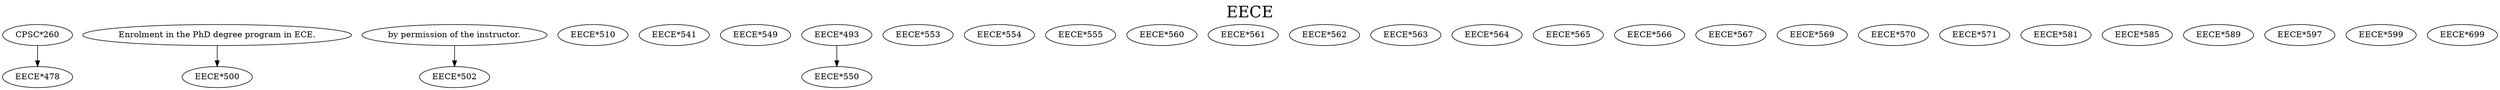digraph EECE {
labelloc = "t";
label = "EECE"
fontsize = 27;
"CPSC*260" -> "EECE*478" [style=solid]
"Enrolment in the PhD degree program in ECE." -> "EECE*500" [style=solid]
"by permission of the instructor." -> "EECE*502" [style=solid]
"EECE*510"
"EECE*541"
"EECE*549"
"EECE*493" -> "EECE*550" [style=solid]
"EECE*553"
"EECE*554"
"EECE*555"
"EECE*560"
"EECE*561"
"EECE*562"
"EECE*563"
"EECE*564"
"EECE*565"
"EECE*566"
"EECE*567"
"EECE*569"
"EECE*570"
"EECE*571"
"EECE*581"
"EECE*585"
"EECE*589"
"EECE*597"
"EECE*599"
"EECE*699"
}
